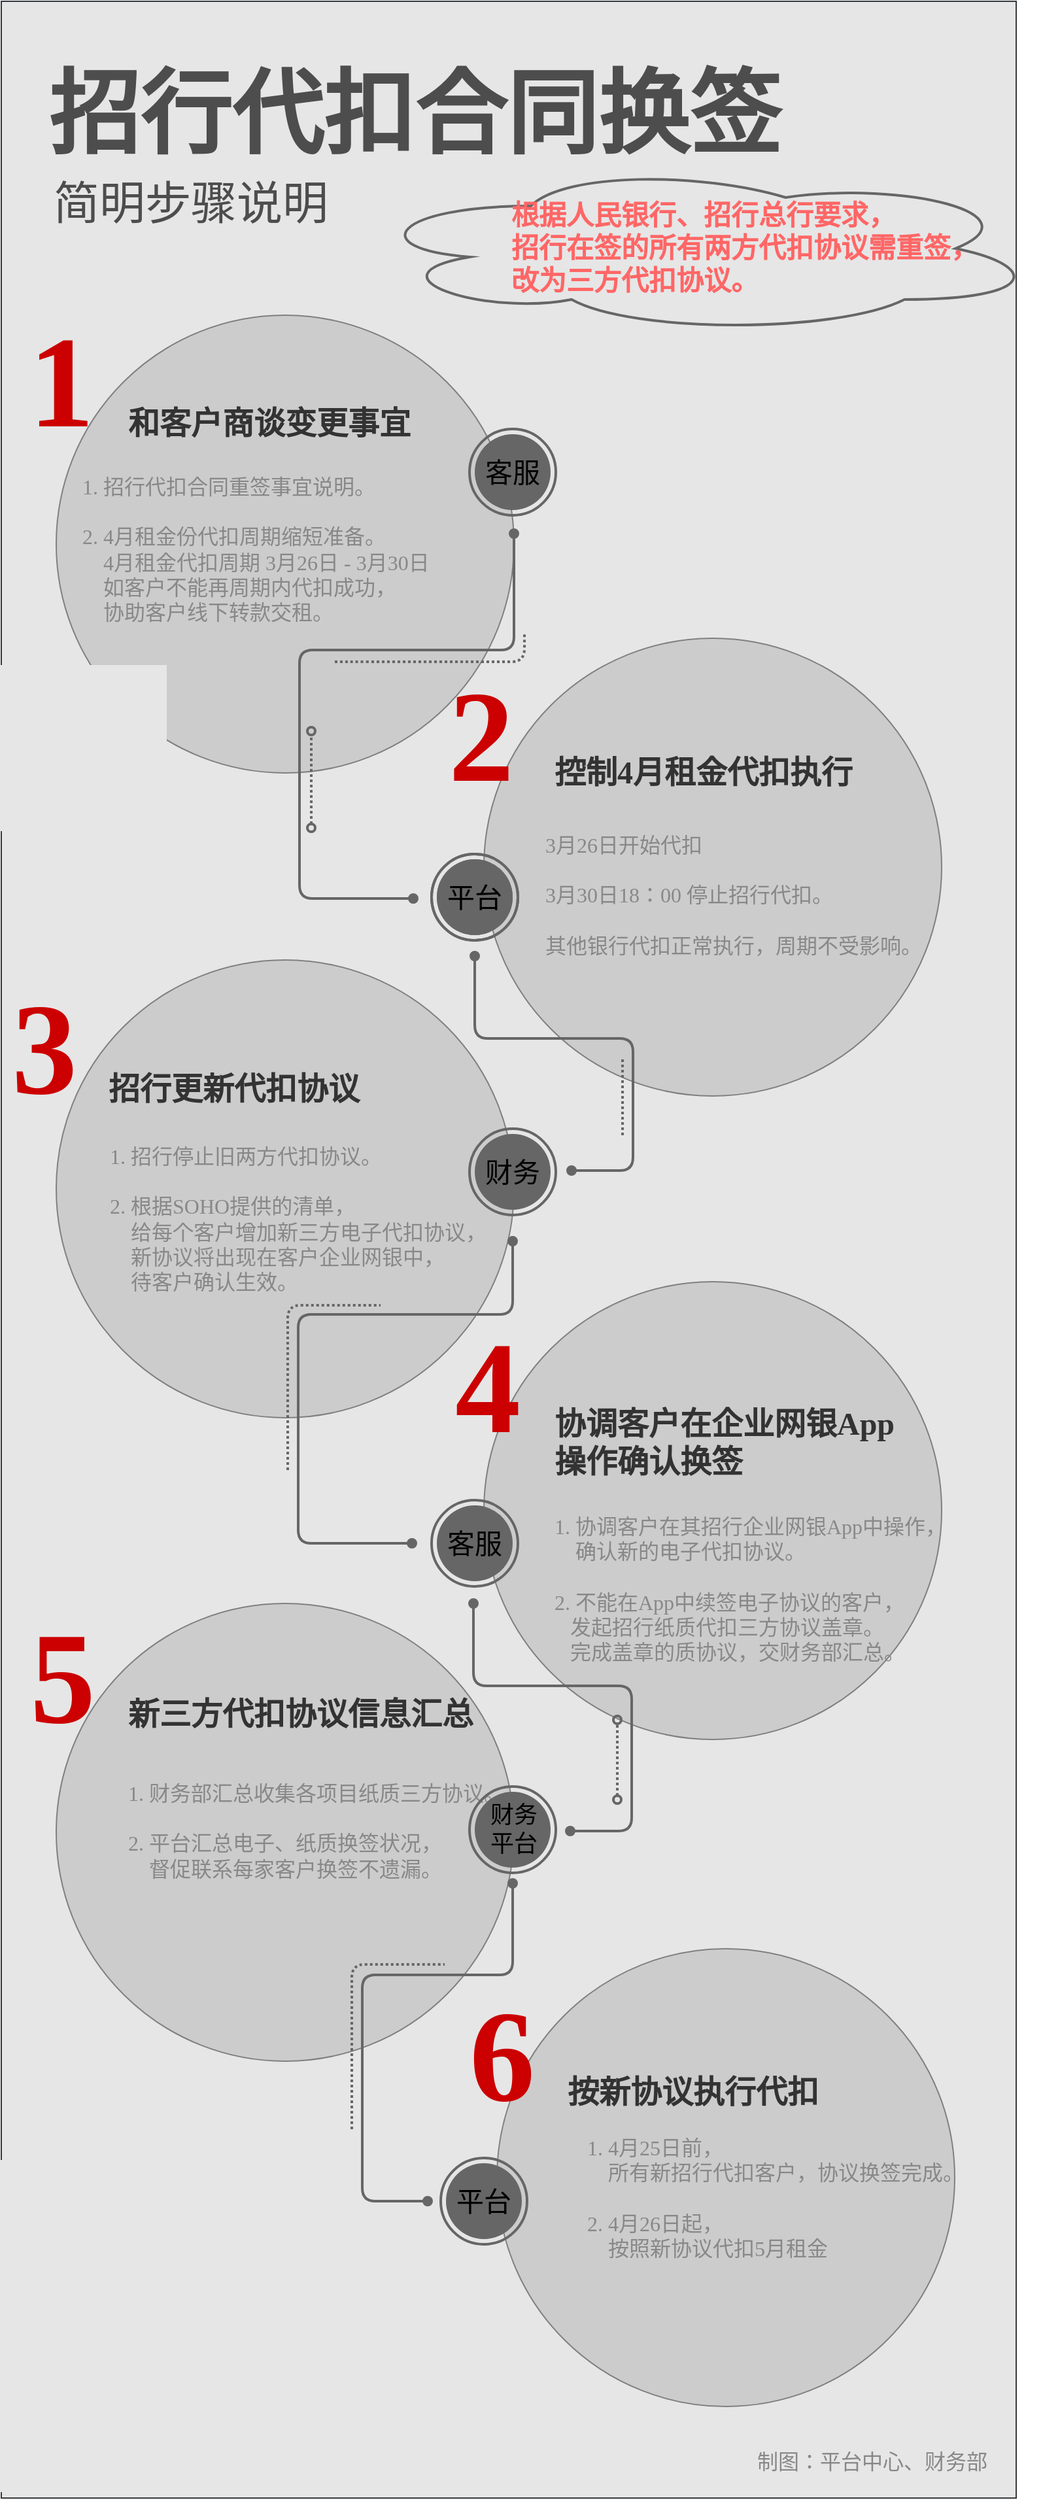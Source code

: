 <mxfile version="14.4.7" type="github">
  <diagram id="6a731a19-8d31-9384-78a2-239565b7b9f0" name="Page-1">
    <mxGraphModel dx="595" dy="791" grid="1" gridSize="10" guides="1" tooltips="1" connect="1" arrows="1" fold="1" page="1" pageScale="1" pageWidth="827" pageHeight="1169" background="#ffffff" math="0" shadow="0">
      <root>
        <mxCell id="0" />
        <mxCell id="1" parent="0" />
        <mxCell id="979" value="" style="whiteSpace=wrap;html=1;strokeColor=#36393d;fontFamily=Verdana;fontSize=24;align=center;fillColor=#E6E6E6;" parent="1" vertex="1">
          <mxGeometry x="854" y="31" width="776" height="1909" as="geometry" />
        </mxCell>
        <mxCell id="980" value="" style="ellipse;whiteSpace=wrap;html=1;fontFamily=Verdana;fontSize=16;fontColor=#DDDDDD;strokeColor=#808080;fillColor=#CCCCCC;" parent="1" vertex="1">
          <mxGeometry x="896" y="271" width="350" height="350" as="geometry" />
        </mxCell>
        <mxCell id="981" value="" style="ellipse;whiteSpace=wrap;html=1;fontFamily=Verdana;fontSize=16;fontColor=#DDDDDD;strokeColor=#808080;fillColor=#CCCCCC;" parent="1" vertex="1">
          <mxGeometry x="896" y="764" width="350" height="350" as="geometry" />
        </mxCell>
        <mxCell id="982" value="" style="ellipse;whiteSpace=wrap;html=1;fontFamily=Verdana;fontSize=16;fontColor=#DDDDDD;strokeColor=#808080;fillColor=#CCCCCC;" parent="1" vertex="1">
          <mxGeometry x="896" y="1256" width="350" height="350" as="geometry" />
        </mxCell>
        <mxCell id="983" value="" style="ellipse;whiteSpace=wrap;html=1;fontFamily=Verdana;fontSize=16;fontColor=#DDDDDD;strokeColor=#808080;fillColor=#CCCCCC;" parent="1" vertex="1">
          <mxGeometry x="1223" y="1010" width="350" height="350" as="geometry" />
        </mxCell>
        <mxCell id="984" value="" style="ellipse;whiteSpace=wrap;html=1;fontFamily=Verdana;fontSize=16;fontColor=#DDDDDD;strokeColor=#808080;fillColor=#CCCCCC;" parent="1" vertex="1">
          <mxGeometry x="1223" y="518" width="350" height="350" as="geometry" />
        </mxCell>
        <mxCell id="987" value="2" style="text;html=1;resizable=0;points=[];autosize=1;align=left;verticalAlign=top;spacingTop=-4;fontSize=100;fontFamily=Verdana;fontStyle=1;fontColor=#CC0000;" parent="1" vertex="1">
          <mxGeometry x="1194" y="531" width="74" height="120" as="geometry" />
        </mxCell>
        <mxCell id="989" value="4" style="text;html=1;resizable=0;points=[];autosize=1;align=left;verticalAlign=top;spacingTop=-4;fontSize=100;fontFamily=Verdana;fontStyle=1;fontColor=#CC0000;" parent="1" vertex="1">
          <mxGeometry x="1199" y="1029" width="74" height="120" as="geometry" />
        </mxCell>
        <mxCell id="990" value="5" style="text;html=1;resizable=0;points=[];autosize=1;align=left;verticalAlign=top;spacingTop=-4;fontSize=100;fontFamily=Verdana;fontStyle=1;fontColor=#CC0000;" parent="1" vertex="1">
          <mxGeometry x="874" y="1251" width="74" height="120" as="geometry" />
        </mxCell>
        <mxCell id="991" value="&lt;div&gt;1. 招行代扣合同重签事宜说明。&lt;/div&gt;&lt;div&gt;&lt;br&gt;&lt;/div&gt;&lt;div&gt;2. 4月租金份代扣周期缩短准备。&lt;br&gt;&amp;nbsp;&amp;nbsp;&amp;nbsp; 4月租金代扣周期 3月26日 - 3月30日&lt;/div&gt;&lt;div&gt;&amp;nbsp;&amp;nbsp;&amp;nbsp; 如客户不能再周期内代扣成功，&lt;/div&gt;&lt;div&gt;&amp;nbsp;&amp;nbsp;&amp;nbsp; 协助客户线下转款交租。&lt;br&gt;&lt;/div&gt;" style="text;resizable=0;points=[];autosize=1;align=left;verticalAlign=top;spacingTop=-4;fontSize=16;fontFamily=Verdana;fontColor=#888888;html=1;" parent="1" vertex="1">
          <mxGeometry x="913.5" y="390" width="310" height="120" as="geometry" />
        </mxCell>
        <mxCell id="992" value="招行代扣合同换签" style="whiteSpace=wrap;html=1;strokeColor=none;fillColor=none;fontFamily=Verdana;fontSize=70;align=left;fontColor=#4D4D4D;fontStyle=1" parent="1" vertex="1">
          <mxGeometry x="888" y="79" width="700" height="78" as="geometry" />
        </mxCell>
        <mxCell id="993" value="简明步骤说明" style="text;html=1;resizable=0;points=[];autosize=1;align=left;verticalAlign=top;spacingTop=-4;fontSize=35;fontFamily=Verdana;fontColor=#4D4D4D;" parent="1" vertex="1">
          <mxGeometry x="892" y="163" width="230" height="40" as="geometry" />
        </mxCell>
        <mxCell id="994" value="控制4月租金代扣执行" style="text;html=1;resizable=0;points=[];autosize=1;align=left;verticalAlign=top;spacingTop=-4;fontSize=24;fontFamily=Verdana;fontColor=#333333;fontStyle=1" parent="1" vertex="1">
          <mxGeometry x="1275" y="604" width="250" height="30" as="geometry" />
        </mxCell>
        <mxCell id="996" value="&lt;div&gt;协调客户在企业网银App&lt;/div&gt;&lt;div&gt;操作确认换签&lt;/div&gt;" style="text;html=1;resizable=0;points=[];autosize=1;align=left;verticalAlign=top;spacingTop=-4;fontSize=24;fontFamily=Verdana;fontColor=#333333;fontStyle=1" parent="1" vertex="1">
          <mxGeometry x="1275" y="1102" width="280" height="60" as="geometry" />
        </mxCell>
        <mxCell id="997" value="新三方代扣协议信息汇总" style="text;html=1;resizable=0;points=[];autosize=1;align=left;verticalAlign=top;spacingTop=-4;fontSize=24;fontFamily=Verdana;fontColor=#333333;fontStyle=1" parent="1" vertex="1">
          <mxGeometry x="949.0" y="1324" width="280" height="30" as="geometry" />
        </mxCell>
        <mxCell id="999" value="&lt;div&gt;3月26日开始代扣&lt;/div&gt;&lt;div&gt;&lt;br&gt;&lt;/div&gt;&lt;div&gt;3月30日18：00 停止&lt;span&gt;招行代扣。&lt;/span&gt;&lt;/div&gt;&lt;div&gt;&lt;span&gt;&lt;br&gt;&lt;/span&gt;&lt;/div&gt;&lt;div&gt;&lt;span&gt;其他银行代扣正常执行，周期不受影响。&lt;/span&gt;&lt;/div&gt;" style="text;html=1;resizable=0;points=[];autosize=1;align=left;verticalAlign=top;spacingTop=-4;fontSize=16;fontColor=#888888;fontFamily=Verdana;" parent="1" vertex="1">
          <mxGeometry x="1268" y="663.5" width="300" height="100" as="geometry" />
        </mxCell>
        <mxCell id="1002" value="&lt;div&gt;1. 招行停止旧两方代扣协议。&lt;/div&gt;&lt;div&gt;&lt;br&gt;&lt;/div&gt;&lt;div&gt;2. 根据SOHO提供的清单，&lt;/div&gt;&lt;div&gt;&amp;nbsp;&amp;nbsp;&amp;nbsp; 给每个客户增加新三方电子代扣协议，&lt;/div&gt;&lt;div&gt;&amp;nbsp;&amp;nbsp;&amp;nbsp; 新协议将出现在客户企业网银中，&lt;/div&gt;&lt;div&gt;&amp;nbsp;&amp;nbsp;&amp;nbsp; 待客户确认生效。&lt;br&gt;&lt;/div&gt;" style="text;html=1;resizable=0;points=[];autosize=1;align=left;verticalAlign=top;spacingTop=-4;fontSize=16;fontColor=#888888;fontFamily=Verdana;" parent="1" vertex="1">
          <mxGeometry x="935" y="902" width="310" height="120" as="geometry" />
        </mxCell>
        <mxCell id="1003" value="&lt;div&gt;1. 协调客户在其招行企业网银App中操作，&lt;/div&gt;&lt;div&gt;&amp;nbsp;&amp;nbsp;&amp;nbsp; 确认新的电子代扣协议。&lt;/div&gt;&lt;div&gt;&lt;br&gt;&lt;/div&gt;&lt;div&gt;2. 不能在App中续签电子协议的客户，&lt;/div&gt;&lt;div&gt;&amp;nbsp;&amp;nbsp; 发起招行纸质代扣三方协议盖章。&lt;/div&gt;&lt;div&gt;&amp;nbsp;&amp;nbsp; 完成盖章的质协议，交财务部汇总。&lt;br&gt; &lt;/div&gt;" style="text;html=1;resizable=0;points=[];autosize=1;align=left;verticalAlign=top;spacingTop=-4;fontSize=16;fontColor=#888888;fontFamily=Verdana;rotation=0;" parent="1" vertex="1">
          <mxGeometry x="1275" y="1185" width="320" height="120" as="geometry" />
        </mxCell>
        <mxCell id="1004" value="&lt;div&gt;1. 财务部汇总收集各项目纸质三方协议。&lt;/div&gt;&lt;div&gt;&lt;br&gt;&lt;/div&gt;&lt;div&gt;2. 平台汇总电子、纸质换签状况，&lt;/div&gt;&lt;div&gt;&amp;nbsp;&amp;nbsp;&amp;nbsp; 督促联系每家客户换签不遗漏。&lt;/div&gt;&lt;div&gt;&lt;br&gt;&lt;/div&gt;&lt;div&gt;&lt;br&gt;&lt;/div&gt;" style="text;html=1;resizable=0;points=[];autosize=1;align=left;verticalAlign=top;spacingTop=-4;fontSize=16;fontColor=#888888;fontFamily=Verdana;" parent="1" vertex="1">
          <mxGeometry x="949" y="1389" width="310" height="120" as="geometry" />
        </mxCell>
        <mxCell id="1006" value="制图：平台中心、财务部" style="text;html=1;resizable=0;points=[];autosize=1;align=left;verticalAlign=top;spacingTop=-4;fontSize=16;fontColor=#888888;fontFamily=Verdana;" parent="1" vertex="1">
          <mxGeometry x="1430" y="1900.0" width="190" height="20" as="geometry" />
        </mxCell>
        <mxCell id="1007" value="" style="endArrow=oval;html=1;strokeColor=#666666;fontFamily=Verdana;fontSize=16;fontColor=#DDDDDD;endFill=1;rounded=1;endSize=6;startArrow=oval;startFill=1;strokeWidth=2;movable=1;resizable=1;rotatable=1;deletable=1;editable=1;connectable=1;" parent="1" edge="1">
          <mxGeometry width="50" height="50" relative="1" as="geometry">
            <mxPoint x="1169" y="717" as="sourcePoint" />
            <mxPoint x="1246" y="438" as="targetPoint" />
            <Array as="points">
              <mxPoint x="1082" y="717" />
              <mxPoint x="1082" y="527" />
              <mxPoint x="1246" y="527" />
            </Array>
          </mxGeometry>
        </mxCell>
        <mxCell id="1008" value="" style="endArrow=oval;html=1;strokeColor=#666666;fontFamily=Verdana;fontSize=16;fontColor=#DDDDDD;endFill=0;rounded=1;endSize=6;startArrow=oval;startFill=0;dashed=1;strokeWidth=2;dashPattern=1 1;" parent="1" edge="1">
          <mxGeometry x="1092" y="448" width="50" height="50" as="geometry">
            <mxPoint x="1091" y="663" as="sourcePoint" />
            <mxPoint x="1091" y="589" as="targetPoint" />
          </mxGeometry>
        </mxCell>
        <mxCell id="1009" value="" style="endArrow=none;html=1;strokeColor=#666666;fontFamily=Verdana;fontSize=16;fontColor=#DDDDDD;endFill=0;rounded=1;endSize=6;startArrow=none;startFill=0;strokeWidth=2;dashed=1;dashPattern=1 1;" parent="1" edge="1">
          <mxGeometry x="1059" y="444" width="50" height="50" as="geometry">
            <mxPoint x="1109" y="536" as="sourcePoint" />
            <mxPoint x="1254" y="514" as="targetPoint" />
            <Array as="points">
              <mxPoint x="1127" y="536" />
              <mxPoint x="1174" y="536" />
              <mxPoint x="1254" y="536" />
            </Array>
          </mxGeometry>
        </mxCell>
        <mxCell id="1010" value="" style="endArrow=oval;html=1;strokeColor=#666666;fontFamily=Verdana;fontSize=16;fontColor=#DDDDDD;endFill=1;rounded=1;endSize=6;startArrow=oval;startFill=1;strokeWidth=2;movable=1;resizable=1;rotatable=1;deletable=1;editable=1;connectable=1;" parent="1" edge="1">
          <mxGeometry x="1052" y="761" width="50" height="50" as="geometry">
            <mxPoint x="1290" y="925" as="sourcePoint" />
            <mxPoint x="1216" y="761" as="targetPoint" />
            <Array as="points">
              <mxPoint x="1337" y="925" />
              <mxPoint x="1337" y="824" />
              <mxPoint x="1216" y="824" />
            </Array>
          </mxGeometry>
        </mxCell>
        <mxCell id="1011" value="" style="endArrow=none;html=1;strokeColor=#666666;fontFamily=Verdana;fontSize=16;fontColor=#DDDDDD;endFill=0;rounded=1;endSize=6;startArrow=none;startFill=0;strokeWidth=2;dashed=1;dashPattern=1 1;" parent="1" edge="1">
          <mxGeometry x="1066" y="444" width="50" height="50" as="geometry">
            <mxPoint x="1329" y="898" as="sourcePoint" />
            <mxPoint x="1329" y="839" as="targetPoint" />
          </mxGeometry>
        </mxCell>
        <mxCell id="1012" value="" style="endArrow=none;html=1;strokeColor=#666666;fontFamily=Verdana;fontSize=16;fontColor=#DDDDDD;endFill=0;rounded=1;endSize=6;startArrow=none;startFill=0;strokeWidth=2;dashed=1;dashPattern=1 1;" parent="1" edge="1">
          <mxGeometry x="906" y="1004" width="50" height="50" as="geometry">
            <mxPoint x="1073" y="1154" as="sourcePoint" />
            <mxPoint x="1144" y="1028" as="targetPoint" />
            <Array as="points">
              <mxPoint x="1073" y="1028" />
            </Array>
          </mxGeometry>
        </mxCell>
        <mxCell id="1013" value="" style="endArrow=oval;html=1;strokeColor=#666666;fontFamily=Verdana;fontSize=16;fontColor=#DDDDDD;endFill=1;rounded=1;endSize=6;startArrow=oval;startFill=1;strokeWidth=2;movable=1;resizable=1;rotatable=1;deletable=1;editable=1;connectable=1;" parent="1" edge="1">
          <mxGeometry width="50" height="50" relative="1" as="geometry">
            <mxPoint x="1168" y="1210" as="sourcePoint" />
            <mxPoint x="1245" y="979" as="targetPoint" />
            <Array as="points">
              <mxPoint x="1081" y="1210" />
              <mxPoint x="1081" y="1035" />
              <mxPoint x="1245" y="1035" />
            </Array>
          </mxGeometry>
        </mxCell>
        <mxCell id="1014" value="" style="endArrow=oval;html=1;strokeColor=#666666;fontFamily=Verdana;fontSize=16;fontColor=#DDDDDD;endFill=1;rounded=1;endSize=6;startArrow=oval;startFill=1;strokeWidth=2;movable=1;resizable=1;rotatable=1;deletable=1;editable=1;connectable=1;" parent="1" edge="1">
          <mxGeometry x="1051" y="1256" width="50" height="50" as="geometry">
            <mxPoint x="1289" y="1430" as="sourcePoint" />
            <mxPoint x="1215" y="1256" as="targetPoint" />
            <Array as="points">
              <mxPoint x="1336" y="1430" />
              <mxPoint x="1336" y="1319" />
              <mxPoint x="1215" y="1319" />
            </Array>
          </mxGeometry>
        </mxCell>
        <mxCell id="1015" value="" style="endArrow=oval;html=1;strokeColor=#666666;fontFamily=Verdana;fontSize=16;fontColor=#DDDDDD;endFill=0;rounded=1;endSize=6;startArrow=oval;startFill=0;dashed=1;strokeWidth=2;dashPattern=1 1;" parent="1" edge="1">
          <mxGeometry x="1326" y="1204" width="50" height="50" as="geometry">
            <mxPoint x="1325" y="1406" as="sourcePoint" />
            <mxPoint x="1325" y="1345" as="targetPoint" />
          </mxGeometry>
        </mxCell>
        <mxCell id="1016" value="" style="group" parent="1" vertex="1" connectable="0">
          <mxGeometry x="1212" y="358" width="68" height="66" as="geometry" />
        </mxCell>
        <mxCell id="1017" value="" style="ellipse;whiteSpace=wrap;html=1;fillColor=none;fontFamily=Verdana;fontSize=16;fontColor=#DDDDDD;strokeColor=#666666;strokeWidth=2;" parent="1016" vertex="1">
          <mxGeometry width="66" height="66" as="geometry" />
        </mxCell>
        <mxCell id="1018" value="" style="ellipse;whiteSpace=wrap;html=1;fillColor=#666666;fontFamily=Verdana;fontSize=16;fontColor=#DDDDDD;strokeColor=none;" parent="1016" vertex="1">
          <mxGeometry x="4" y="4" width="58" height="58" as="geometry" />
        </mxCell>
        <mxCell id="eXOyk2cNZpi0nnTmKh9i-1084" value="客服" style="text;html=1;strokeColor=none;fillColor=none;align=center;verticalAlign=middle;whiteSpace=wrap;rounded=0;fontSize=21;" vertex="1" parent="1016">
          <mxGeometry x="-2" y="18" width="70" height="30" as="geometry" />
        </mxCell>
        <mxCell id="1019" value="" style="group" parent="1" vertex="1" connectable="0">
          <mxGeometry x="1183" y="683" width="68" height="66" as="geometry" />
        </mxCell>
        <mxCell id="1020" value="" style="ellipse;whiteSpace=wrap;html=1;fillColor=none;fontFamily=Verdana;fontSize=16;fontColor=#DDDDDD;strokeColor=#666666;strokeWidth=2;" parent="1019" vertex="1">
          <mxGeometry width="66" height="66" as="geometry" />
        </mxCell>
        <mxCell id="1021" value="" style="ellipse;whiteSpace=wrap;html=1;fillColor=#666666;fontFamily=Verdana;fontSize=16;fontColor=#DDDDDD;strokeColor=none;" parent="1019" vertex="1">
          <mxGeometry x="4" y="4" width="58" height="58" as="geometry" />
        </mxCell>
        <mxCell id="eXOyk2cNZpi0nnTmKh9i-1085" value="平台" style="text;html=1;strokeColor=none;fillColor=none;align=center;verticalAlign=middle;whiteSpace=wrap;rounded=0;fontSize=21;" vertex="1" parent="1019">
          <mxGeometry x="-2" y="18" width="70" height="30" as="geometry" />
        </mxCell>
        <mxCell id="1022" value="" style="group" parent="1" vertex="1" connectable="0">
          <mxGeometry x="1212" y="893" width="68" height="66" as="geometry" />
        </mxCell>
        <mxCell id="1023" value="" style="ellipse;whiteSpace=wrap;html=1;fillColor=none;fontFamily=Verdana;fontSize=16;fontColor=#DDDDDD;strokeColor=#666666;strokeWidth=2;" parent="1022" vertex="1">
          <mxGeometry width="66" height="66" as="geometry" />
        </mxCell>
        <mxCell id="1024" value="" style="ellipse;whiteSpace=wrap;html=1;fillColor=#666666;fontFamily=Verdana;fontSize=16;fontColor=#DDDDDD;strokeColor=none;" parent="1022" vertex="1">
          <mxGeometry x="4" y="4" width="58" height="58" as="geometry" />
        </mxCell>
        <mxCell id="eXOyk2cNZpi0nnTmKh9i-1090" value="财务" style="text;html=1;strokeColor=none;fillColor=none;align=center;verticalAlign=middle;whiteSpace=wrap;rounded=0;fontSize=21;" vertex="1" parent="1022">
          <mxGeometry x="-2" y="18" width="70" height="30" as="geometry" />
        </mxCell>
        <mxCell id="1025" value="" style="group" parent="1" vertex="1" connectable="0">
          <mxGeometry x="1183" y="1177" width="68" height="66" as="geometry" />
        </mxCell>
        <mxCell id="1026" value="" style="ellipse;whiteSpace=wrap;html=1;fillColor=none;fontFamily=Verdana;fontSize=16;fontColor=#DDDDDD;strokeColor=#666666;strokeWidth=2;" parent="1025" vertex="1">
          <mxGeometry width="66" height="66" as="geometry" />
        </mxCell>
        <mxCell id="1027" value="" style="ellipse;whiteSpace=wrap;html=1;fillColor=#666666;fontFamily=Verdana;fontSize=16;fontColor=#DDDDDD;strokeColor=none;" parent="1025" vertex="1">
          <mxGeometry x="4" y="4" width="58" height="58" as="geometry" />
        </mxCell>
        <mxCell id="eXOyk2cNZpi0nnTmKh9i-1091" value="客服" style="text;html=1;strokeColor=none;fillColor=none;align=center;verticalAlign=middle;whiteSpace=wrap;rounded=0;fontSize=21;" vertex="1" parent="1025">
          <mxGeometry x="-2" y="18" width="70" height="30" as="geometry" />
        </mxCell>
        <mxCell id="1028" value="" style="group" parent="1" vertex="1" connectable="0">
          <mxGeometry x="1212" y="1396" width="68" height="66" as="geometry" />
        </mxCell>
        <mxCell id="1029" value="" style="ellipse;whiteSpace=wrap;html=1;fillColor=none;fontFamily=Verdana;fontSize=16;fontColor=#DDDDDD;strokeColor=#666666;strokeWidth=2;" parent="1028" vertex="1">
          <mxGeometry width="66" height="66" as="geometry" />
        </mxCell>
        <mxCell id="1030" value="" style="ellipse;whiteSpace=wrap;html=1;fillColor=#666666;fontFamily=Verdana;fontSize=16;fontColor=#DDDDDD;strokeColor=none;" parent="1028" vertex="1">
          <mxGeometry x="4" y="4" width="58" height="58" as="geometry" />
        </mxCell>
        <mxCell id="eXOyk2cNZpi0nnTmKh9i-1092" value="&lt;div style=&quot;font-size: 18px;&quot;&gt;财务&lt;/div&gt;&lt;div style=&quot;font-size: 18px;&quot;&gt;平台&lt;br style=&quot;font-size: 18px;&quot;&gt;&lt;/div&gt;" style="text;html=1;strokeColor=none;fillColor=none;align=center;verticalAlign=middle;whiteSpace=wrap;rounded=0;fontSize=18;" vertex="1" parent="1028">
          <mxGeometry x="-1" y="18" width="70" height="30" as="geometry" />
        </mxCell>
        <mxCell id="eXOyk2cNZpi0nnTmKh9i-1062" value="" style="ellipse;shape=cloud;whiteSpace=wrap;html=1;fillColor=none;fontFamily=Verdana;fontSize=16;fontColor=#DDDDDD;strokeColor=#666666;strokeWidth=2;" vertex="1" parent="1">
          <mxGeometry x="1129" y="155" width="519.5" height="130" as="geometry" />
        </mxCell>
        <mxCell id="eXOyk2cNZpi0nnTmKh9i-1063" value="&lt;div style=&quot;font-size: 21px&quot;&gt;根据人民银行、招行总行要求，&lt;/div&gt;&lt;div style=&quot;font-size: 21px&quot;&gt;&lt;font style=&quot;font-size: 21px&quot;&gt;招行在签的所有两方代扣协议需重签，&lt;/font&gt;&lt;/div&gt;&lt;div style=&quot;font-size: 21px&quot;&gt;&lt;font style=&quot;font-size: 21px&quot;&gt;改为三方代扣协议。&lt;/font&gt;&lt;/div&gt;" style="text;html=1;resizable=0;points=[];autosize=1;align=left;verticalAlign=top;spacingTop=-4;fontSize=21;fontFamily=Verdana;fontStyle=1;fontColor=#FF6666;" vertex="1" parent="1">
          <mxGeometry x="1242" y="179.5" width="370" height="80" as="geometry" />
        </mxCell>
        <mxCell id="eXOyk2cNZpi0nnTmKh9i-1065" value="" style="group" vertex="1" connectable="0" parent="1">
          <mxGeometry x="873" y="260" width="306" height="120" as="geometry" />
        </mxCell>
        <mxCell id="985" value="和客户商谈变更事宜" style="text;html=1;resizable=0;points=[];autosize=1;align=left;verticalAlign=top;spacingTop=-4;fontSize=24;fontFamily=Verdana;fontStyle=1;fontColor=#333333;" parent="eXOyk2cNZpi0nnTmKh9i-1065" vertex="1">
          <mxGeometry x="76.0" y="77" width="230" height="30" as="geometry" />
        </mxCell>
        <mxCell id="986" value="1&amp;nbsp;" style="text;html=1;resizable=0;points=[];autosize=1;align=left;verticalAlign=top;spacingTop=-4;fontSize=100;fontFamily=Verdana;fontStyle=1;shadow=0;sketch=0;fontColor=#CC0000;" parent="eXOyk2cNZpi0nnTmKh9i-1065" vertex="1">
          <mxGeometry width="110" height="120" as="geometry" />
        </mxCell>
        <mxCell id="eXOyk2cNZpi0nnTmKh9i-1066" value="" style="group" vertex="1" connectable="0" parent="1">
          <mxGeometry x="860" y="770" width="404" height="120" as="geometry" />
        </mxCell>
        <mxCell id="988" value="3" style="text;html=1;resizable=0;points=[];autosize=1;align=left;verticalAlign=top;spacingTop=-4;fontSize=100;fontFamily=Verdana;fontStyle=1;fontColor=#CC0000;" parent="eXOyk2cNZpi0nnTmKh9i-1066" vertex="1">
          <mxGeometry width="74" height="120" as="geometry" />
        </mxCell>
        <mxCell id="995" value="招行更新代扣协议" style="text;html=1;resizable=0;points=[];autosize=1;align=left;verticalAlign=top;spacingTop=-4;fontSize=24;fontFamily=Verdana;fontColor=#333333;fontStyle=1" parent="eXOyk2cNZpi0nnTmKh9i-1066" vertex="1">
          <mxGeometry x="74.0" y="76" width="210" height="30" as="geometry" />
        </mxCell>
        <mxCell id="eXOyk2cNZpi0nnTmKh9i-1072" value="" style="ellipse;whiteSpace=wrap;html=1;fontFamily=Verdana;fontSize=16;fontColor=#DDDDDD;strokeColor=#808080;fillColor=#CCCCCC;" vertex="1" parent="1">
          <mxGeometry x="1233" y="1520" width="350" height="350" as="geometry" />
        </mxCell>
        <mxCell id="eXOyk2cNZpi0nnTmKh9i-1073" value="" style="group" vertex="1" connectable="0" parent="1">
          <mxGeometry x="1210" y="1540" width="355" height="120" as="geometry" />
        </mxCell>
        <mxCell id="eXOyk2cNZpi0nnTmKh9i-1070" value="6" style="text;html=1;resizable=0;points=[];autosize=1;align=left;verticalAlign=top;spacingTop=-4;fontSize=100;fontFamily=Verdana;fontStyle=1;fontColor=#CC0000;" vertex="1" parent="eXOyk2cNZpi0nnTmKh9i-1073">
          <mxGeometry width="90" height="120" as="geometry" />
        </mxCell>
        <mxCell id="eXOyk2cNZpi0nnTmKh9i-1071" value="按新协议执行代扣" style="text;html=1;resizable=0;points=[];autosize=1;align=left;verticalAlign=top;spacingTop=-4;fontSize=24;fontFamily=Verdana;fontColor=#333333;fontStyle=1" vertex="1" parent="eXOyk2cNZpi0nnTmKh9i-1073">
          <mxGeometry x="75" y="73" width="210" height="30" as="geometry" />
        </mxCell>
        <mxCell id="eXOyk2cNZpi0nnTmKh9i-1076" value="" style="group" vertex="1" connectable="0" parent="1">
          <mxGeometry x="1190" y="1680" width="68" height="66" as="geometry" />
        </mxCell>
        <mxCell id="eXOyk2cNZpi0nnTmKh9i-1077" value="" style="ellipse;whiteSpace=wrap;html=1;fillColor=none;fontFamily=Verdana;fontSize=16;fontColor=#DDDDDD;strokeColor=#666666;strokeWidth=2;" vertex="1" parent="eXOyk2cNZpi0nnTmKh9i-1076">
          <mxGeometry width="66" height="66" as="geometry" />
        </mxCell>
        <mxCell id="eXOyk2cNZpi0nnTmKh9i-1078" value="" style="ellipse;whiteSpace=wrap;html=1;fillColor=#666666;fontFamily=Verdana;fontSize=16;fontColor=#DDDDDD;strokeColor=none;" vertex="1" parent="eXOyk2cNZpi0nnTmKh9i-1076">
          <mxGeometry x="4" y="4" width="58" height="58" as="geometry" />
        </mxCell>
        <mxCell id="eXOyk2cNZpi0nnTmKh9i-1093" value="平台" style="text;html=1;strokeColor=none;fillColor=none;align=center;verticalAlign=middle;whiteSpace=wrap;rounded=0;fontSize=21;" vertex="1" parent="eXOyk2cNZpi0nnTmKh9i-1076">
          <mxGeometry x="-2" y="18" width="70" height="30" as="geometry" />
        </mxCell>
        <mxCell id="eXOyk2cNZpi0nnTmKh9i-1080" value="" style="endArrow=oval;html=1;strokeColor=#666666;fontFamily=Verdana;fontSize=16;fontColor=#DDDDDD;endFill=1;rounded=1;endSize=6;startArrow=oval;startFill=1;strokeWidth=2;movable=1;resizable=1;rotatable=1;deletable=1;editable=1;connectable=1;" edge="1" parent="1">
          <mxGeometry x="1061" y="1266" width="50" height="50" as="geometry">
            <mxPoint x="1180" y="1713" as="sourcePoint" />
            <mxPoint x="1245" y="1470" as="targetPoint" />
            <Array as="points">
              <mxPoint x="1130" y="1713" />
              <mxPoint x="1130" y="1540" />
              <mxPoint x="1245" y="1540" />
            </Array>
          </mxGeometry>
        </mxCell>
        <mxCell id="eXOyk2cNZpi0nnTmKh9i-1081" value="" style="endArrow=none;html=1;strokeColor=#666666;fontFamily=Verdana;fontSize=16;fontColor=#DDDDDD;endFill=0;rounded=1;endSize=6;startArrow=none;startFill=0;strokeWidth=2;dashed=1;dashPattern=1 1;" edge="1" parent="1">
          <mxGeometry x="955" y="1508" width="50" height="50" as="geometry">
            <mxPoint x="1122" y="1658" as="sourcePoint" />
            <mxPoint x="1193" y="1532" as="targetPoint" />
            <Array as="points">
              <mxPoint x="1122" y="1532" />
            </Array>
          </mxGeometry>
        </mxCell>
        <mxCell id="eXOyk2cNZpi0nnTmKh9i-1082" value="&lt;div&gt;1. 4月25日前，&lt;/div&gt;&lt;div&gt;&amp;nbsp;&amp;nbsp;&amp;nbsp; 所有新招行代扣客户，协议换签完成。&lt;/div&gt;&lt;div&gt;&lt;br&gt;&lt;/div&gt;&lt;div&gt;2. 4月26日起，&lt;/div&gt;&lt;div&gt;&amp;nbsp;&amp;nbsp;&amp;nbsp; 按照新协议代扣5月租金&lt;br&gt;&lt;/div&gt;" style="text;html=1;resizable=0;points=[];autosize=1;align=left;verticalAlign=top;spacingTop=-4;fontSize=16;fontColor=#888888;fontFamily=Verdana;" vertex="1" parent="1">
          <mxGeometry x="1300" y="1660" width="310" height="100" as="geometry" />
        </mxCell>
        <mxCell id="eXOyk2cNZpi0nnTmKh9i-1086" value="" style="group" vertex="1" connectable="0" parent="1">
          <mxGeometry x="1183" y="683" width="68" height="66" as="geometry" />
        </mxCell>
        <mxCell id="eXOyk2cNZpi0nnTmKh9i-1087" value="" style="ellipse;whiteSpace=wrap;html=1;fillColor=none;fontFamily=Verdana;fontSize=16;fontColor=#DDDDDD;strokeColor=#666666;strokeWidth=2;" vertex="1" parent="eXOyk2cNZpi0nnTmKh9i-1086">
          <mxGeometry width="66" height="66" as="geometry" />
        </mxCell>
        <mxCell id="eXOyk2cNZpi0nnTmKh9i-1088" value="" style="ellipse;whiteSpace=wrap;html=1;fillColor=#666666;fontFamily=Verdana;fontSize=16;fontColor=#DDDDDD;strokeColor=none;" vertex="1" parent="eXOyk2cNZpi0nnTmKh9i-1086">
          <mxGeometry x="4" y="4" width="58" height="58" as="geometry" />
        </mxCell>
        <mxCell id="eXOyk2cNZpi0nnTmKh9i-1089" value="平台" style="text;html=1;strokeColor=none;fillColor=none;align=center;verticalAlign=middle;whiteSpace=wrap;rounded=0;fontSize=21;" vertex="1" parent="eXOyk2cNZpi0nnTmKh9i-1086">
          <mxGeometry x="-2" y="18" width="70" height="30" as="geometry" />
        </mxCell>
      </root>
    </mxGraphModel>
  </diagram>
</mxfile>
